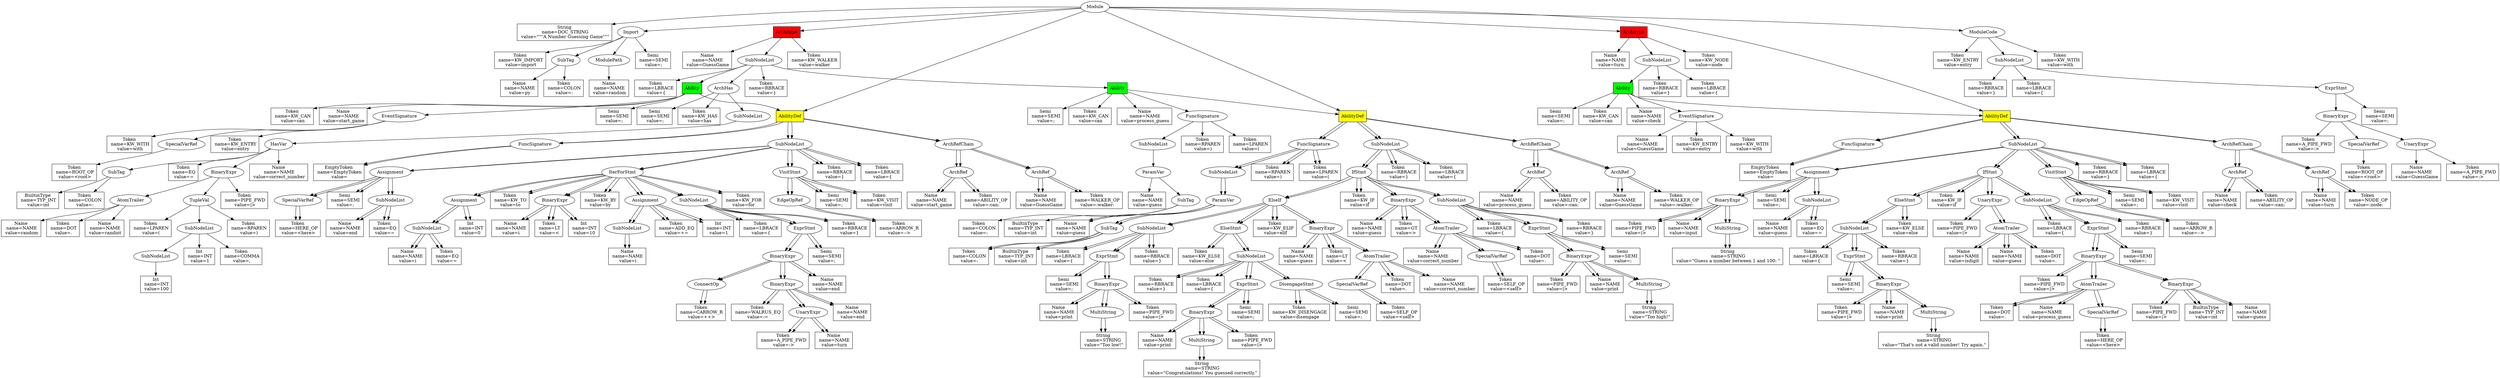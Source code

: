 digraph graph1 {0 [label="Module"];
0  -> 1;
0  -> 2;
0  -> 3;
0  -> 4;
0  -> 5;
0  -> 6;
0  -> 7;
0  -> 8;
1 [label=<String<BR/> name=DOC_STRING<BR/> value=&quot;&quot;&quot;A Number Guessing Game&quot;&quot;&quot;> shape="box"];
2 [label="Import"];
2  -> 9;
2  -> 10;
2  -> 11;
2  -> 12;
9 [label=<Token<BR/> name=KW_IMPORT<BR/> value=import> shape="box"];
10 [label="SubTag"];
10  -> 13;
10  -> 14;
13 [label=<Token<BR/> name=COLON<BR/> value=:> shape="box"];
14 [label=<Name<BR/> name=NAME<BR/> value=py> shape="box"];
11 [label="ModulePath"];
11  -> 15;
15 [label=<Name<BR/> name=NAME<BR/> value=random> shape="box"];
12 [label=<Semi<BR/> name=SEMI<BR/> value=;> shape="box"];
3 [label="Architype" shape="box" style="filled" fillcolor="red"];
3  -> 16;
3  -> 17;
3  -> 18;
16 [label=<Token<BR/> name=KW_WALKER<BR/> value=walker> shape="box"];
17 [label=<Name<BR/> name=NAME<BR/> value=GuessGame> shape="box"];
18 [label="SubNodeList"];
18  -> 19;
18  -> 20;
18  -> 21;
18  -> 22;
18  -> 23;
19 [label=<Token<BR/> name=LBRACE<BR/> value={> shape="box"];
20 [label="ArchHas"];
20  -> 24;
20  -> 25;
20  -> 26;
24 [label=<Token<BR/> name=KW_HAS<BR/> value=has> shape="box"];
25 [label="SubNodeList"];
25  -> 27;
27 [label="HasVar"];
27  -> 28;
27  -> 29;
27  -> 30;
27  -> 31;
28 [label=<Name<BR/> name=NAME<BR/> value=correct_number> shape="box"];
29 [label="SubTag"];
29  -> 32;
29  -> 33;
32 [label=<Token<BR/> name=COLON<BR/> value=:> shape="box"];
33 [label=<BuiltinType<BR/> name=TYP_INT<BR/> value=int> shape="box"];
30 [label=<Token<BR/> name=EQ<BR/> value==> shape="box"];
31 [label="BinaryExpr"];
31  -> 34;
31  -> 35;
31  -> 36;
34 [label="TupleVal"];
34  -> 37;
34  -> 38;
34  -> 39;
37 [label=<Token<BR/> name=LPAREN<BR/> value=(> shape="box"];
38 [label="SubNodeList"];
38  -> 40;
38  -> 41;
38  -> 42;
40 [label=<Int<BR/> name=INT<BR/> value=1> shape="box"];
41 [label=<Token<BR/> name=COMMA<BR/> value=,> shape="box"];
42 [label="SubNodeList"];
42  -> 43;
43 [label=<Int<BR/> name=INT<BR/> value=100> shape="box"];
39 [label=<Token<BR/> name=RPAREN<BR/> value=)> shape="box"];
35 [label=<Token<BR/> name=PIPE_FWD<BR/> value=|&gt;> shape="box"];
36 [label="AtomTrailer"];
36  -> 44;
36  -> 45;
36  -> 46;
44 [label=<Name<BR/> name=NAME<BR/> value=random> shape="box"];
45 [label=<Token<BR/> name=DOT<BR/> value=.> shape="box"];
46 [label=<Name<BR/> name=NAME<BR/> value=randint> shape="box"];
26 [label=<Semi<BR/> name=SEMI<BR/> value=;> shape="box"];
21 [label="Ability" shape="box" style="filled" fillcolor="green"];
21  -> 47;
21  -> 48;
21  -> 49;
21  -> 50;
21  -> 6;
47 [label=<Token<BR/> name=KW_CAN<BR/> value=can> shape="box"];
48 [label=<Name<BR/> name=NAME<BR/> value=start_game> shape="box"];
49 [label="EventSignature"];
49  -> 51;
49  -> 52;
49  -> 53;
51 [label=<Token<BR/> name=KW_WITH<BR/> value=with> shape="box"];
52 [label="SpecialVarRef"];
52  -> 54;
54 [label=<Token<BR/> name=ROOT_OP<BR/> value=&lt;root&gt;> shape="box"];
53 [label=<Token<BR/> name=KW_ENTRY<BR/> value=entry> shape="box"];
50 [label=<Semi<BR/> name=SEMI<BR/> value=;> shape="box"];
6 [label="AbilityDef" shape="box" style="filled" fillcolor="yellow"];
6  -> 55;
6  -> 56;
6  -> 57;
55 [label="ArchRefChain"];
55  -> 58;
55  -> 59;
58 [label="ArchRef"];
58  -> 60;
58  -> 61;
60 [label=<Token<BR/> name=WALKER_OP<BR/> value=:walker:> shape="box"];
61 [label=<Name<BR/> name=NAME<BR/> value=GuessGame> shape="box"];
59 [label="ArchRef"];
59  -> 62;
59  -> 63;
62 [label=<Token<BR/> name=ABILITY_OP<BR/> value=:can:> shape="box"];
63 [label=<Name<BR/> name=NAME<BR/> value=start_game> shape="box"];
56 [label="FuncSignature"];
56  -> 64;
64 [label=<EmptyToken<BR/> name=EmptyToken<BR/> value=> shape="box"];
57 [label="SubNodeList"];
57  -> 65;
57  -> 66;
57  -> 67;
57  -> 68;
57  -> 69;
65 [label=<Token<BR/> name=LBRACE<BR/> value={> shape="box"];
66 [label="Assignment"];
66  -> 70;
66  -> 71;
66  -> 72;
70 [label="SubNodeList"];
70  -> 73;
70  -> 74;
73 [label=<Name<BR/> name=NAME<BR/> value=end> shape="box"];
74 [label=<Token<BR/> name=EQ<BR/> value==> shape="box"];
71 [label="SpecialVarRef"];
71  -> 75;
75 [label=<Token<BR/> name=HERE_OP<BR/> value=&lt;here&gt;> shape="box"];
72 [label=<Semi<BR/> name=SEMI<BR/> value=;> shape="box"];
67 [label="IterForStmt"];
67  -> 76;
67  -> 77;
67  -> 78;
67  -> 79;
67  -> 80;
67  -> 81;
67  -> 82;
76 [label=<Token<BR/> name=KW_FOR<BR/> value=for> shape="box"];
77 [label="Assignment"];
77  -> 83;
77  -> 84;
83 [label="SubNodeList"];
83  -> 85;
83  -> 86;
85 [label=<Name<BR/> name=NAME<BR/> value=i> shape="box"];
86 [label=<Token<BR/> name=EQ<BR/> value==> shape="box"];
84 [label=<Int<BR/> name=INT<BR/> value=0> shape="box"];
78 [label=<Token<BR/> name=KW_TO<BR/> value=to> shape="box"];
79 [label="BinaryExpr"];
79  -> 87;
79  -> 88;
79  -> 89;
87 [label=<Name<BR/> name=NAME<BR/> value=i> shape="box"];
88 [label=<Token<BR/> name=LT<BR/> value=&lt;> shape="box"];
89 [label=<Int<BR/> name=INT<BR/> value=10> shape="box"];
80 [label=<Token<BR/> name=KW_BY<BR/> value=by> shape="box"];
81 [label="Assignment"];
81  -> 90;
81  -> 91;
81  -> 92;
90 [label="SubNodeList"];
90  -> 93;
93 [label=<Name<BR/> name=NAME<BR/> value=i> shape="box"];
91 [label=<Token<BR/> name=ADD_EQ<BR/> value=+=> shape="box"];
92 [label=<Int<BR/> name=INT<BR/> value=1> shape="box"];
82 [label="SubNodeList"];
82  -> 94;
82  -> 95;
82  -> 96;
94 [label=<Token<BR/> name=LBRACE<BR/> value={> shape="box"];
95 [label="ExprStmt"];
95  -> 97;
95  -> 98;
97 [label="BinaryExpr"];
97  -> 99;
97  -> 100;
97  -> 101;
99 [label=<Name<BR/> name=NAME<BR/> value=end> shape="box"];
100 [label="ConnectOp"];
100  -> 102;
102 [label=<Token<BR/> name=CARROW_R<BR/> value=++&gt;> shape="box"];
101 [label="BinaryExpr"];
101  -> 103;
101  -> 104;
101  -> 105;
103 [label=<Name<BR/> name=NAME<BR/> value=end> shape="box"];
104 [label=<Token<BR/> name=WALRUS_EQ<BR/> value=:=> shape="box"];
105 [label="UnaryExpr"];
105  -> 106;
105  -> 107;
106 [label=<Token<BR/> name=A_PIPE_FWD<BR/> value=:&gt;> shape="box"];
107 [label=<Name<BR/> name=NAME<BR/> value=turn> shape="box"];
98 [label=<Semi<BR/> name=SEMI<BR/> value=;> shape="box"];
96 [label=<Token<BR/> name=RBRACE<BR/> value=}> shape="box"];
68 [label="VisitStmt"];
68  -> 108;
68  -> 109;
68  -> 110;
108 [label=<Token<BR/> name=KW_VISIT<BR/> value=visit> shape="box"];
109 [label="EdgeOpRef"];
109  -> 111;
111 [label=<Token<BR/> name=ARROW_R<BR/> value=--&gt;> shape="box"];
110 [label=<Semi<BR/> name=SEMI<BR/> value=;> shape="box"];
69 [label=<Token<BR/> name=RBRACE<BR/> value=}> shape="box"];
22 [label="Ability" shape="box" style="filled" fillcolor="green"];
22  -> 112;
22  -> 113;
22  -> 114;
22  -> 115;
22  -> 7;
112 [label=<Token<BR/> name=KW_CAN<BR/> value=can> shape="box"];
113 [label=<Name<BR/> name=NAME<BR/> value=process_guess> shape="box"];
114 [label="FuncSignature"];
114  -> 116;
114  -> 117;
114  -> 118;
116 [label=<Token<BR/> name=LPAREN<BR/> value=(> shape="box"];
117 [label="SubNodeList"];
117  -> 119;
119 [label="ParamVar"];
119  -> 120;
119  -> 121;
120 [label=<Name<BR/> name=NAME<BR/> value=guess> shape="box"];
121 [label="SubTag"];
121  -> 122;
121  -> 123;
122 [label=<Token<BR/> name=COLON<BR/> value=:> shape="box"];
123 [label=<BuiltinType<BR/> name=TYP_INT<BR/> value=int> shape="box"];
118 [label=<Token<BR/> name=RPAREN<BR/> value=)> shape="box"];
115 [label=<Semi<BR/> name=SEMI<BR/> value=;> shape="box"];
7 [label="AbilityDef" shape="box" style="filled" fillcolor="yellow"];
7  -> 124;
7  -> 125;
7  -> 126;
124 [label="ArchRefChain"];
124  -> 127;
124  -> 128;
127 [label="ArchRef"];
127  -> 129;
127  -> 130;
129 [label=<Token<BR/> name=WALKER_OP<BR/> value=:walker:> shape="box"];
130 [label=<Name<BR/> name=NAME<BR/> value=GuessGame> shape="box"];
128 [label="ArchRef"];
128  -> 131;
128  -> 132;
131 [label=<Token<BR/> name=ABILITY_OP<BR/> value=:can:> shape="box"];
132 [label=<Name<BR/> name=NAME<BR/> value=process_guess> shape="box"];
125 [label="FuncSignature"];
125  -> 133;
125  -> 134;
125  -> 135;
133 [label=<Token<BR/> name=LPAREN<BR/> value=(> shape="box"];
134 [label="SubNodeList"];
134  -> 136;
136 [label="ParamVar"];
136  -> 137;
136  -> 138;
137 [label=<Name<BR/> name=NAME<BR/> value=guess> shape="box"];
138 [label="SubTag"];
138  -> 139;
138  -> 140;
139 [label=<Token<BR/> name=COLON<BR/> value=:> shape="box"];
140 [label=<BuiltinType<BR/> name=TYP_INT<BR/> value=int> shape="box"];
135 [label=<Token<BR/> name=RPAREN<BR/> value=)> shape="box"];
126 [label="SubNodeList"];
126  -> 141;
126  -> 142;
126  -> 143;
141 [label=<Token<BR/> name=LBRACE<BR/> value={> shape="box"];
142 [label="IfStmt"];
142  -> 144;
142  -> 145;
142  -> 146;
142  -> 147;
144 [label=<Token<BR/> name=KW_IF<BR/> value=if> shape="box"];
145 [label="BinaryExpr"];
145  -> 148;
145  -> 149;
145  -> 150;
148 [label=<Name<BR/> name=NAME<BR/> value=guess> shape="box"];
149 [label=<Token<BR/> name=GT<BR/> value=&gt;> shape="box"];
150 [label="AtomTrailer"];
150  -> 151;
150  -> 152;
150  -> 153;
151 [label="SpecialVarRef"];
151  -> 154;
154 [label=<Token<BR/> name=SELF_OP<BR/> value=&lt;self&gt;> shape="box"];
152 [label=<Token<BR/> name=DOT<BR/> value=.> shape="box"];
153 [label=<Name<BR/> name=NAME<BR/> value=correct_number> shape="box"];
146 [label="SubNodeList"];
146  -> 155;
146  -> 156;
146  -> 157;
155 [label=<Token<BR/> name=LBRACE<BR/> value={> shape="box"];
156 [label="ExprStmt"];
156  -> 158;
156  -> 159;
158 [label="BinaryExpr"];
158  -> 160;
158  -> 161;
158  -> 162;
160 [label="MultiString"];
160  -> 163;
163 [label=<String<BR/> name=STRING<BR/> value=&quot;Too high!&quot;> shape="box"];
161 [label=<Token<BR/> name=PIPE_FWD<BR/> value=|&gt;> shape="box"];
162 [label=<Name<BR/> name=NAME<BR/> value=print> shape="box"];
159 [label=<Semi<BR/> name=SEMI<BR/> value=;> shape="box"];
157 [label=<Token<BR/> name=RBRACE<BR/> value=}> shape="box"];
147 [label="ElseIf"];
147  -> 164;
147  -> 165;
147  -> 166;
147  -> 167;
164 [label=<Token<BR/> name=KW_ELIF<BR/> value=elif> shape="box"];
165 [label="BinaryExpr"];
165  -> 168;
165  -> 169;
165  -> 170;
168 [label=<Name<BR/> name=NAME<BR/> value=guess> shape="box"];
169 [label=<Token<BR/> name=LT<BR/> value=&lt;> shape="box"];
170 [label="AtomTrailer"];
170  -> 171;
170  -> 172;
170  -> 173;
171 [label="SpecialVarRef"];
171  -> 174;
174 [label=<Token<BR/> name=SELF_OP<BR/> value=&lt;self&gt;> shape="box"];
172 [label=<Token<BR/> name=DOT<BR/> value=.> shape="box"];
173 [label=<Name<BR/> name=NAME<BR/> value=correct_number> shape="box"];
166 [label="SubNodeList"];
166  -> 175;
166  -> 176;
166  -> 177;
175 [label=<Token<BR/> name=LBRACE<BR/> value={> shape="box"];
176 [label="ExprStmt"];
176  -> 178;
176  -> 179;
178 [label="BinaryExpr"];
178  -> 180;
178  -> 181;
178  -> 182;
180 [label="MultiString"];
180  -> 183;
183 [label=<String<BR/> name=STRING<BR/> value=&quot;Too low!&quot;> shape="box"];
181 [label=<Token<BR/> name=PIPE_FWD<BR/> value=|&gt;> shape="box"];
182 [label=<Name<BR/> name=NAME<BR/> value=print> shape="box"];
179 [label=<Semi<BR/> name=SEMI<BR/> value=;> shape="box"];
177 [label=<Token<BR/> name=RBRACE<BR/> value=}> shape="box"];
167 [label="ElseStmt"];
167  -> 184;
167  -> 185;
184 [label=<Token<BR/> name=KW_ELSE<BR/> value=else> shape="box"];
185 [label="SubNodeList"];
185  -> 186;
185  -> 187;
185  -> 188;
185  -> 189;
186 [label=<Token<BR/> name=LBRACE<BR/> value={> shape="box"];
187 [label="ExprStmt"];
187  -> 190;
187  -> 191;
190 [label="BinaryExpr"];
190  -> 192;
190  -> 193;
190  -> 194;
192 [label="MultiString"];
192  -> 195;
195 [label=<String<BR/> name=STRING<BR/> value=&quot;Congratulations! You guessed correctly.&quot;> shape="box"];
193 [label=<Token<BR/> name=PIPE_FWD<BR/> value=|&gt;> shape="box"];
194 [label=<Name<BR/> name=NAME<BR/> value=print> shape="box"];
191 [label=<Semi<BR/> name=SEMI<BR/> value=;> shape="box"];
188 [label="DisengageStmt"];
188  -> 196;
188  -> 197;
196 [label=<Token<BR/> name=KW_DISENGAGE<BR/> value=disengage> shape="box"];
197 [label=<Semi<BR/> name=SEMI<BR/> value=;> shape="box"];
189 [label=<Token<BR/> name=RBRACE<BR/> value=}> shape="box"];
143 [label=<Token<BR/> name=RBRACE<BR/> value=}> shape="box"];
23 [label=<Token<BR/> name=RBRACE<BR/> value=}> shape="box"];
4 [label="Architype" shape="box" style="filled" fillcolor="red"];
4  -> 198;
4  -> 199;
4  -> 200;
198 [label=<Token<BR/> name=KW_NODE<BR/> value=node> shape="box"];
199 [label=<Name<BR/> name=NAME<BR/> value=turn> shape="box"];
200 [label="SubNodeList"];
200  -> 201;
200  -> 202;
200  -> 203;
201 [label=<Token<BR/> name=LBRACE<BR/> value={> shape="box"];
202 [label="Ability" shape="box" style="filled" fillcolor="green"];
202  -> 204;
202  -> 205;
202  -> 206;
202  -> 207;
202  -> 5;
204 [label=<Token<BR/> name=KW_CAN<BR/> value=can> shape="box"];
205 [label=<Name<BR/> name=NAME<BR/> value=check> shape="box"];
206 [label="EventSignature"];
206  -> 208;
206  -> 209;
206  -> 210;
208 [label=<Token<BR/> name=KW_WITH<BR/> value=with> shape="box"];
209 [label=<Name<BR/> name=NAME<BR/> value=GuessGame> shape="box"];
210 [label=<Token<BR/> name=KW_ENTRY<BR/> value=entry> shape="box"];
207 [label=<Semi<BR/> name=SEMI<BR/> value=;> shape="box"];
5 [label="AbilityDef" shape="box" style="filled" fillcolor="yellow"];
5  -> 211;
5  -> 212;
5  -> 213;
211 [label="ArchRefChain"];
211  -> 214;
211  -> 215;
214 [label="ArchRef"];
214  -> 216;
214  -> 217;
216 [label=<Token<BR/> name=NODE_OP<BR/> value=:node:> shape="box"];
217 [label=<Name<BR/> name=NAME<BR/> value=turn> shape="box"];
215 [label="ArchRef"];
215  -> 218;
215  -> 219;
218 [label=<Token<BR/> name=ABILITY_OP<BR/> value=:can:> shape="box"];
219 [label=<Name<BR/> name=NAME<BR/> value=check> shape="box"];
212 [label="FuncSignature"];
212  -> 220;
220 [label=<EmptyToken<BR/> name=EmptyToken<BR/> value=> shape="box"];
213 [label="SubNodeList"];
213  -> 221;
213  -> 222;
213  -> 223;
213  -> 224;
213  -> 225;
221 [label=<Token<BR/> name=LBRACE<BR/> value={> shape="box"];
222 [label="Assignment"];
222  -> 226;
222  -> 227;
222  -> 228;
226 [label="SubNodeList"];
226  -> 229;
226  -> 230;
229 [label=<Name<BR/> name=NAME<BR/> value=guess> shape="box"];
230 [label=<Token<BR/> name=EQ<BR/> value==> shape="box"];
227 [label="BinaryExpr"];
227  -> 231;
227  -> 232;
227  -> 233;
231 [label="MultiString"];
231  -> 234;
234 [label=<String<BR/> name=STRING<BR/> value=&quot;Guess a number between 1 and 100: &quot;> shape="box"];
232 [label=<Token<BR/> name=PIPE_FWD<BR/> value=|&gt;> shape="box"];
233 [label=<Name<BR/> name=NAME<BR/> value=input> shape="box"];
228 [label=<Semi<BR/> name=SEMI<BR/> value=;> shape="box"];
223 [label="IfStmt"];
223  -> 235;
223  -> 236;
223  -> 237;
223  -> 238;
235 [label=<Token<BR/> name=KW_IF<BR/> value=if> shape="box"];
236 [label="UnaryExpr"];
236  -> 239;
236  -> 240;
239 [label=<Token<BR/> name=PIPE_FWD<BR/> value=|&gt;> shape="box"];
240 [label="AtomTrailer"];
240  -> 241;
240  -> 242;
240  -> 243;
241 [label=<Name<BR/> name=NAME<BR/> value=guess> shape="box"];
242 [label=<Token<BR/> name=DOT<BR/> value=.> shape="box"];
243 [label=<Name<BR/> name=NAME<BR/> value=isdigit> shape="box"];
237 [label="SubNodeList"];
237  -> 244;
237  -> 245;
237  -> 246;
244 [label=<Token<BR/> name=LBRACE<BR/> value={> shape="box"];
245 [label="ExprStmt"];
245  -> 247;
245  -> 248;
247 [label="BinaryExpr"];
247  -> 249;
247  -> 250;
247  -> 251;
249 [label="BinaryExpr"];
249  -> 252;
249  -> 253;
249  -> 254;
252 [label=<Name<BR/> name=NAME<BR/> value=guess> shape="box"];
253 [label=<Token<BR/> name=PIPE_FWD<BR/> value=|&gt;> shape="box"];
254 [label=<BuiltinType<BR/> name=TYP_INT<BR/> value=int> shape="box"];
250 [label=<Token<BR/> name=PIPE_FWD<BR/> value=|&gt;> shape="box"];
251 [label="AtomTrailer"];
251  -> 255;
251  -> 256;
251  -> 257;
255 [label="SpecialVarRef"];
255  -> 258;
258 [label=<Token<BR/> name=HERE_OP<BR/> value=&lt;here&gt;> shape="box"];
256 [label=<Token<BR/> name=DOT<BR/> value=.> shape="box"];
257 [label=<Name<BR/> name=NAME<BR/> value=process_guess> shape="box"];
248 [label=<Semi<BR/> name=SEMI<BR/> value=;> shape="box"];
246 [label=<Token<BR/> name=RBRACE<BR/> value=}> shape="box"];
238 [label="ElseStmt"];
238  -> 259;
238  -> 260;
259 [label=<Token<BR/> name=KW_ELSE<BR/> value=else> shape="box"];
260 [label="SubNodeList"];
260  -> 261;
260  -> 262;
260  -> 263;
261 [label=<Token<BR/> name=LBRACE<BR/> value={> shape="box"];
262 [label="ExprStmt"];
262  -> 264;
262  -> 265;
264 [label="BinaryExpr"];
264  -> 266;
264  -> 267;
264  -> 268;
266 [label="MultiString"];
266  -> 269;
269 [label=<String<BR/> name=STRING<BR/> value=&quot;That&#x27;s not a valid number! Try again.&quot;> shape="box"];
267 [label=<Token<BR/> name=PIPE_FWD<BR/> value=|&gt;> shape="box"];
268 [label=<Name<BR/> name=NAME<BR/> value=print> shape="box"];
265 [label=<Semi<BR/> name=SEMI<BR/> value=;> shape="box"];
263 [label=<Token<BR/> name=RBRACE<BR/> value=}> shape="box"];
224 [label="VisitStmt"];
224  -> 270;
224  -> 271;
224  -> 272;
270 [label=<Token<BR/> name=KW_VISIT<BR/> value=visit> shape="box"];
271 [label="EdgeOpRef"];
271  -> 273;
273 [label=<Token<BR/> name=ARROW_R<BR/> value=--&gt;> shape="box"];
272 [label=<Semi<BR/> name=SEMI<BR/> value=;> shape="box"];
225 [label=<Token<BR/> name=RBRACE<BR/> value=}> shape="box"];
203 [label=<Token<BR/> name=RBRACE<BR/> value=}> shape="box"];
5 [label="AbilityDef" shape="box" style="filled" fillcolor="yellow"];
5  -> 211;
5  -> 212;
5  -> 213;
211 [label="ArchRefChain"];
211  -> 214;
211  -> 215;
214 [label="ArchRef"];
214  -> 216;
214  -> 217;
216 [label=<Token<BR/> name=NODE_OP<BR/> value=:node:> shape="box"];
217 [label=<Name<BR/> name=NAME<BR/> value=turn> shape="box"];
215 [label="ArchRef"];
215  -> 218;
215  -> 219;
218 [label=<Token<BR/> name=ABILITY_OP<BR/> value=:can:> shape="box"];
219 [label=<Name<BR/> name=NAME<BR/> value=check> shape="box"];
212 [label="FuncSignature"];
212  -> 220;
220 [label=<EmptyToken<BR/> name=EmptyToken<BR/> value=> shape="box"];
213 [label="SubNodeList"];
213  -> 221;
213  -> 222;
213  -> 223;
213  -> 224;
213  -> 225;
221 [label=<Token<BR/> name=LBRACE<BR/> value={> shape="box"];
222 [label="Assignment"];
222  -> 226;
222  -> 227;
222  -> 228;
226 [label="SubNodeList"];
226  -> 229;
226  -> 230;
229 [label=<Name<BR/> name=NAME<BR/> value=guess> shape="box"];
230 [label=<Token<BR/> name=EQ<BR/> value==> shape="box"];
227 [label="BinaryExpr"];
227  -> 231;
227  -> 232;
227  -> 233;
231 [label="MultiString"];
231  -> 234;
234 [label=<String<BR/> name=STRING<BR/> value=&quot;Guess a number between 1 and 100: &quot;> shape="box"];
232 [label=<Token<BR/> name=PIPE_FWD<BR/> value=|&gt;> shape="box"];
233 [label=<Name<BR/> name=NAME<BR/> value=input> shape="box"];
228 [label=<Semi<BR/> name=SEMI<BR/> value=;> shape="box"];
223 [label="IfStmt"];
223  -> 235;
223  -> 236;
223  -> 237;
223  -> 238;
235 [label=<Token<BR/> name=KW_IF<BR/> value=if> shape="box"];
236 [label="UnaryExpr"];
236  -> 239;
236  -> 240;
239 [label=<Token<BR/> name=PIPE_FWD<BR/> value=|&gt;> shape="box"];
240 [label="AtomTrailer"];
240  -> 241;
240  -> 242;
240  -> 243;
241 [label=<Name<BR/> name=NAME<BR/> value=guess> shape="box"];
242 [label=<Token<BR/> name=DOT<BR/> value=.> shape="box"];
243 [label=<Name<BR/> name=NAME<BR/> value=isdigit> shape="box"];
237 [label="SubNodeList"];
237  -> 244;
237  -> 245;
237  -> 246;
244 [label=<Token<BR/> name=LBRACE<BR/> value={> shape="box"];
245 [label="ExprStmt"];
245  -> 247;
245  -> 248;
247 [label="BinaryExpr"];
247  -> 249;
247  -> 250;
247  -> 251;
249 [label="BinaryExpr"];
249  -> 252;
249  -> 253;
249  -> 254;
252 [label=<Name<BR/> name=NAME<BR/> value=guess> shape="box"];
253 [label=<Token<BR/> name=PIPE_FWD<BR/> value=|&gt;> shape="box"];
254 [label=<BuiltinType<BR/> name=TYP_INT<BR/> value=int> shape="box"];
250 [label=<Token<BR/> name=PIPE_FWD<BR/> value=|&gt;> shape="box"];
251 [label="AtomTrailer"];
251  -> 255;
251  -> 256;
251  -> 257;
255 [label="SpecialVarRef"];
255  -> 258;
258 [label=<Token<BR/> name=HERE_OP<BR/> value=&lt;here&gt;> shape="box"];
256 [label=<Token<BR/> name=DOT<BR/> value=.> shape="box"];
257 [label=<Name<BR/> name=NAME<BR/> value=process_guess> shape="box"];
248 [label=<Semi<BR/> name=SEMI<BR/> value=;> shape="box"];
246 [label=<Token<BR/> name=RBRACE<BR/> value=}> shape="box"];
238 [label="ElseStmt"];
238  -> 259;
238  -> 260;
259 [label=<Token<BR/> name=KW_ELSE<BR/> value=else> shape="box"];
260 [label="SubNodeList"];
260  -> 261;
260  -> 262;
260  -> 263;
261 [label=<Token<BR/> name=LBRACE<BR/> value={> shape="box"];
262 [label="ExprStmt"];
262  -> 264;
262  -> 265;
264 [label="BinaryExpr"];
264  -> 266;
264  -> 267;
264  -> 268;
266 [label="MultiString"];
266  -> 269;
269 [label=<String<BR/> name=STRING<BR/> value=&quot;That&#x27;s not a valid number! Try again.&quot;> shape="box"];
267 [label=<Token<BR/> name=PIPE_FWD<BR/> value=|&gt;> shape="box"];
268 [label=<Name<BR/> name=NAME<BR/> value=print> shape="box"];
265 [label=<Semi<BR/> name=SEMI<BR/> value=;> shape="box"];
263 [label=<Token<BR/> name=RBRACE<BR/> value=}> shape="box"];
224 [label="VisitStmt"];
224  -> 270;
224  -> 271;
224  -> 272;
270 [label=<Token<BR/> name=KW_VISIT<BR/> value=visit> shape="box"];
271 [label="EdgeOpRef"];
271  -> 273;
273 [label=<Token<BR/> name=ARROW_R<BR/> value=--&gt;> shape="box"];
272 [label=<Semi<BR/> name=SEMI<BR/> value=;> shape="box"];
225 [label=<Token<BR/> name=RBRACE<BR/> value=}> shape="box"];
6 [label="AbilityDef" shape="box" style="filled" fillcolor="yellow"];
6  -> 55;
6  -> 56;
6  -> 57;
55 [label="ArchRefChain"];
55  -> 58;
55  -> 59;
58 [label="ArchRef"];
58  -> 60;
58  -> 61;
60 [label=<Token<BR/> name=WALKER_OP<BR/> value=:walker:> shape="box"];
61 [label=<Name<BR/> name=NAME<BR/> value=GuessGame> shape="box"];
59 [label="ArchRef"];
59  -> 62;
59  -> 63;
62 [label=<Token<BR/> name=ABILITY_OP<BR/> value=:can:> shape="box"];
63 [label=<Name<BR/> name=NAME<BR/> value=start_game> shape="box"];
56 [label="FuncSignature"];
56  -> 64;
64 [label=<EmptyToken<BR/> name=EmptyToken<BR/> value=> shape="box"];
57 [label="SubNodeList"];
57  -> 65;
57  -> 66;
57  -> 67;
57  -> 68;
57  -> 69;
65 [label=<Token<BR/> name=LBRACE<BR/> value={> shape="box"];
66 [label="Assignment"];
66  -> 70;
66  -> 71;
66  -> 72;
70 [label="SubNodeList"];
70  -> 73;
70  -> 74;
73 [label=<Name<BR/> name=NAME<BR/> value=end> shape="box"];
74 [label=<Token<BR/> name=EQ<BR/> value==> shape="box"];
71 [label="SpecialVarRef"];
71  -> 75;
75 [label=<Token<BR/> name=HERE_OP<BR/> value=&lt;here&gt;> shape="box"];
72 [label=<Semi<BR/> name=SEMI<BR/> value=;> shape="box"];
67 [label="IterForStmt"];
67  -> 76;
67  -> 77;
67  -> 78;
67  -> 79;
67  -> 80;
67  -> 81;
67  -> 82;
76 [label=<Token<BR/> name=KW_FOR<BR/> value=for> shape="box"];
77 [label="Assignment"];
77  -> 83;
77  -> 84;
83 [label="SubNodeList"];
83  -> 85;
83  -> 86;
85 [label=<Name<BR/> name=NAME<BR/> value=i> shape="box"];
86 [label=<Token<BR/> name=EQ<BR/> value==> shape="box"];
84 [label=<Int<BR/> name=INT<BR/> value=0> shape="box"];
78 [label=<Token<BR/> name=KW_TO<BR/> value=to> shape="box"];
79 [label="BinaryExpr"];
79  -> 87;
79  -> 88;
79  -> 89;
87 [label=<Name<BR/> name=NAME<BR/> value=i> shape="box"];
88 [label=<Token<BR/> name=LT<BR/> value=&lt;> shape="box"];
89 [label=<Int<BR/> name=INT<BR/> value=10> shape="box"];
80 [label=<Token<BR/> name=KW_BY<BR/> value=by> shape="box"];
81 [label="Assignment"];
81  -> 90;
81  -> 91;
81  -> 92;
90 [label="SubNodeList"];
90  -> 93;
93 [label=<Name<BR/> name=NAME<BR/> value=i> shape="box"];
91 [label=<Token<BR/> name=ADD_EQ<BR/> value=+=> shape="box"];
92 [label=<Int<BR/> name=INT<BR/> value=1> shape="box"];
82 [label="SubNodeList"];
82  -> 94;
82  -> 95;
82  -> 96;
94 [label=<Token<BR/> name=LBRACE<BR/> value={> shape="box"];
95 [label="ExprStmt"];
95  -> 97;
95  -> 98;
97 [label="BinaryExpr"];
97  -> 99;
97  -> 100;
97  -> 101;
99 [label=<Name<BR/> name=NAME<BR/> value=end> shape="box"];
100 [label="ConnectOp"];
100  -> 102;
102 [label=<Token<BR/> name=CARROW_R<BR/> value=++&gt;> shape="box"];
101 [label="BinaryExpr"];
101  -> 103;
101  -> 104;
101  -> 105;
103 [label=<Name<BR/> name=NAME<BR/> value=end> shape="box"];
104 [label=<Token<BR/> name=WALRUS_EQ<BR/> value=:=> shape="box"];
105 [label="UnaryExpr"];
105  -> 106;
105  -> 107;
106 [label=<Token<BR/> name=A_PIPE_FWD<BR/> value=:&gt;> shape="box"];
107 [label=<Name<BR/> name=NAME<BR/> value=turn> shape="box"];
98 [label=<Semi<BR/> name=SEMI<BR/> value=;> shape="box"];
96 [label=<Token<BR/> name=RBRACE<BR/> value=}> shape="box"];
68 [label="VisitStmt"];
68  -> 108;
68  -> 109;
68  -> 110;
108 [label=<Token<BR/> name=KW_VISIT<BR/> value=visit> shape="box"];
109 [label="EdgeOpRef"];
109  -> 111;
111 [label=<Token<BR/> name=ARROW_R<BR/> value=--&gt;> shape="box"];
110 [label=<Semi<BR/> name=SEMI<BR/> value=;> shape="box"];
69 [label=<Token<BR/> name=RBRACE<BR/> value=}> shape="box"];
7 [label="AbilityDef" shape="box" style="filled" fillcolor="yellow"];
7  -> 124;
7  -> 125;
7  -> 126;
124 [label="ArchRefChain"];
124  -> 127;
124  -> 128;
127 [label="ArchRef"];
127  -> 129;
127  -> 130;
129 [label=<Token<BR/> name=WALKER_OP<BR/> value=:walker:> shape="box"];
130 [label=<Name<BR/> name=NAME<BR/> value=GuessGame> shape="box"];
128 [label="ArchRef"];
128  -> 131;
128  -> 132;
131 [label=<Token<BR/> name=ABILITY_OP<BR/> value=:can:> shape="box"];
132 [label=<Name<BR/> name=NAME<BR/> value=process_guess> shape="box"];
125 [label="FuncSignature"];
125  -> 133;
125  -> 134;
125  -> 135;
133 [label=<Token<BR/> name=LPAREN<BR/> value=(> shape="box"];
134 [label="SubNodeList"];
134  -> 136;
136 [label="ParamVar"];
136  -> 137;
136  -> 138;
137 [label=<Name<BR/> name=NAME<BR/> value=guess> shape="box"];
138 [label="SubTag"];
138  -> 139;
138  -> 140;
139 [label=<Token<BR/> name=COLON<BR/> value=:> shape="box"];
140 [label=<BuiltinType<BR/> name=TYP_INT<BR/> value=int> shape="box"];
135 [label=<Token<BR/> name=RPAREN<BR/> value=)> shape="box"];
126 [label="SubNodeList"];
126  -> 141;
126  -> 142;
126  -> 143;
141 [label=<Token<BR/> name=LBRACE<BR/> value={> shape="box"];
142 [label="IfStmt"];
142  -> 144;
142  -> 145;
142  -> 146;
142  -> 147;
144 [label=<Token<BR/> name=KW_IF<BR/> value=if> shape="box"];
145 [label="BinaryExpr"];
145  -> 148;
145  -> 149;
145  -> 150;
148 [label=<Name<BR/> name=NAME<BR/> value=guess> shape="box"];
149 [label=<Token<BR/> name=GT<BR/> value=&gt;> shape="box"];
150 [label="AtomTrailer"];
150  -> 151;
150  -> 152;
150  -> 153;
151 [label="SpecialVarRef"];
151  -> 154;
154 [label=<Token<BR/> name=SELF_OP<BR/> value=&lt;self&gt;> shape="box"];
152 [label=<Token<BR/> name=DOT<BR/> value=.> shape="box"];
153 [label=<Name<BR/> name=NAME<BR/> value=correct_number> shape="box"];
146 [label="SubNodeList"];
146  -> 155;
146  -> 156;
146  -> 157;
155 [label=<Token<BR/> name=LBRACE<BR/> value={> shape="box"];
156 [label="ExprStmt"];
156  -> 158;
156  -> 159;
158 [label="BinaryExpr"];
158  -> 160;
158  -> 161;
158  -> 162;
160 [label="MultiString"];
160  -> 163;
163 [label=<String<BR/> name=STRING<BR/> value=&quot;Too high!&quot;> shape="box"];
161 [label=<Token<BR/> name=PIPE_FWD<BR/> value=|&gt;> shape="box"];
162 [label=<Name<BR/> name=NAME<BR/> value=print> shape="box"];
159 [label=<Semi<BR/> name=SEMI<BR/> value=;> shape="box"];
157 [label=<Token<BR/> name=RBRACE<BR/> value=}> shape="box"];
147 [label="ElseIf"];
147  -> 164;
147  -> 165;
147  -> 166;
147  -> 167;
164 [label=<Token<BR/> name=KW_ELIF<BR/> value=elif> shape="box"];
165 [label="BinaryExpr"];
165  -> 168;
165  -> 169;
165  -> 170;
168 [label=<Name<BR/> name=NAME<BR/> value=guess> shape="box"];
169 [label=<Token<BR/> name=LT<BR/> value=&lt;> shape="box"];
170 [label="AtomTrailer"];
170  -> 171;
170  -> 172;
170  -> 173;
171 [label="SpecialVarRef"];
171  -> 174;
174 [label=<Token<BR/> name=SELF_OP<BR/> value=&lt;self&gt;> shape="box"];
172 [label=<Token<BR/> name=DOT<BR/> value=.> shape="box"];
173 [label=<Name<BR/> name=NAME<BR/> value=correct_number> shape="box"];
166 [label="SubNodeList"];
166  -> 175;
166  -> 176;
166  -> 177;
175 [label=<Token<BR/> name=LBRACE<BR/> value={> shape="box"];
176 [label="ExprStmt"];
176  -> 178;
176  -> 179;
178 [label="BinaryExpr"];
178  -> 180;
178  -> 181;
178  -> 182;
180 [label="MultiString"];
180  -> 183;
183 [label=<String<BR/> name=STRING<BR/> value=&quot;Too low!&quot;> shape="box"];
181 [label=<Token<BR/> name=PIPE_FWD<BR/> value=|&gt;> shape="box"];
182 [label=<Name<BR/> name=NAME<BR/> value=print> shape="box"];
179 [label=<Semi<BR/> name=SEMI<BR/> value=;> shape="box"];
177 [label=<Token<BR/> name=RBRACE<BR/> value=}> shape="box"];
167 [label="ElseStmt"];
167  -> 184;
167  -> 185;
184 [label=<Token<BR/> name=KW_ELSE<BR/> value=else> shape="box"];
185 [label="SubNodeList"];
185  -> 186;
185  -> 187;
185  -> 188;
185  -> 189;
186 [label=<Token<BR/> name=LBRACE<BR/> value={> shape="box"];
187 [label="ExprStmt"];
187  -> 190;
187  -> 191;
190 [label="BinaryExpr"];
190  -> 192;
190  -> 193;
190  -> 194;
192 [label="MultiString"];
192  -> 195;
195 [label=<String<BR/> name=STRING<BR/> value=&quot;Congratulations! You guessed correctly.&quot;> shape="box"];
193 [label=<Token<BR/> name=PIPE_FWD<BR/> value=|&gt;> shape="box"];
194 [label=<Name<BR/> name=NAME<BR/> value=print> shape="box"];
191 [label=<Semi<BR/> name=SEMI<BR/> value=;> shape="box"];
188 [label="DisengageStmt"];
188  -> 196;
188  -> 197;
196 [label=<Token<BR/> name=KW_DISENGAGE<BR/> value=disengage> shape="box"];
197 [label=<Semi<BR/> name=SEMI<BR/> value=;> shape="box"];
189 [label=<Token<BR/> name=RBRACE<BR/> value=}> shape="box"];
143 [label=<Token<BR/> name=RBRACE<BR/> value=}> shape="box"];
8 [label="ModuleCode"];
8  -> 274;
8  -> 275;
8  -> 276;
274 [label=<Token<BR/> name=KW_WITH<BR/> value=with> shape="box"];
275 [label=<Token<BR/> name=KW_ENTRY<BR/> value=entry> shape="box"];
276 [label="SubNodeList"];
276  -> 277;
276  -> 278;
276  -> 279;
277 [label=<Token<BR/> name=LBRACE<BR/> value={> shape="box"];
278 [label="ExprStmt"];
278  -> 280;
278  -> 281;
280 [label="BinaryExpr"];
280  -> 282;
280  -> 283;
280  -> 284;
282 [label="UnaryExpr"];
282  -> 285;
282  -> 286;
285 [label=<Token<BR/> name=A_PIPE_FWD<BR/> value=:&gt;> shape="box"];
286 [label=<Name<BR/> name=NAME<BR/> value=GuessGame> shape="box"];
283 [label=<Token<BR/> name=A_PIPE_FWD<BR/> value=:&gt;> shape="box"];
284 [label="SpecialVarRef"];
284  -> 287;
287 [label=<Token<BR/> name=ROOT_OP<BR/> value=&lt;root&gt;> shape="box"];
281 [label=<Semi<BR/> name=SEMI<BR/> value=;> shape="box"];
279 [label=<Token<BR/> name=RBRACE<BR/> value=}> shape="box"];}